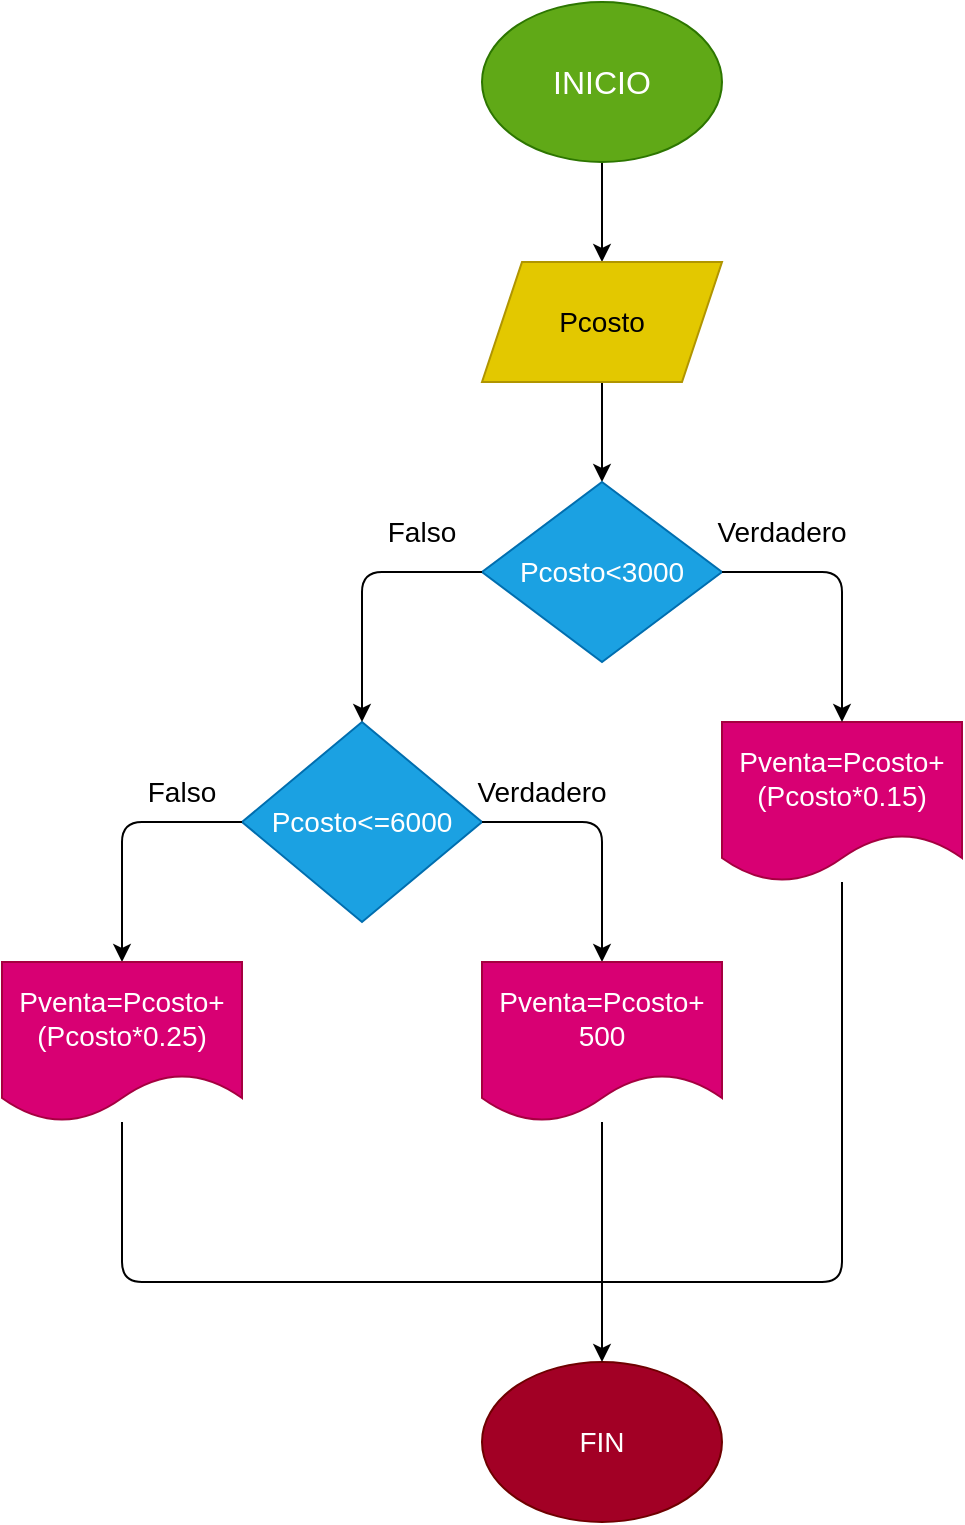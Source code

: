 <mxfile>
    <diagram id="syk0ySv_4KS5DZL9SF4i" name="Página-1">
        <mxGraphModel dx="1391" dy="409" grid="1" gridSize="10" guides="1" tooltips="1" connect="1" arrows="1" fold="1" page="1" pageScale="1" pageWidth="827" pageHeight="1169" math="0" shadow="0">
            <root>
                <mxCell id="0"/>
                <mxCell id="1" parent="0"/>
                <mxCell id="5" value="" style="edgeStyle=none;html=1;fontSize=14;" edge="1" parent="1" source="2" target="4">
                    <mxGeometry relative="1" as="geometry"/>
                </mxCell>
                <mxCell id="2" value="&lt;font size=&quot;3&quot;&gt;INICIO&lt;/font&gt;" style="ellipse;whiteSpace=wrap;html=1;fillColor=#60a917;fontColor=#ffffff;strokeColor=#2D7600;" vertex="1" parent="1">
                    <mxGeometry x="220" y="40" width="120" height="80" as="geometry"/>
                </mxCell>
                <mxCell id="7" value="" style="edgeStyle=none;html=1;fontSize=14;" edge="1" parent="1" source="4" target="6">
                    <mxGeometry relative="1" as="geometry"/>
                </mxCell>
                <mxCell id="4" value="Pcosto" style="shape=parallelogram;perimeter=parallelogramPerimeter;whiteSpace=wrap;html=1;fixedSize=1;fontSize=14;fillColor=#e3c800;fontColor=#000000;strokeColor=#B09500;" vertex="1" parent="1">
                    <mxGeometry x="220" y="170" width="120" height="60" as="geometry"/>
                </mxCell>
                <mxCell id="6" value="Pcosto&amp;lt;3000" style="rhombus;whiteSpace=wrap;html=1;fontSize=14;fillColor=#1ba1e2;fontColor=#ffffff;strokeColor=#006EAF;" vertex="1" parent="1">
                    <mxGeometry x="220" y="280" width="120" height="90" as="geometry"/>
                </mxCell>
                <mxCell id="9" value="Pventa=Pcosto+(Pcosto*0.15)" style="shape=document;whiteSpace=wrap;html=1;boundedLbl=1;fontSize=14;fillColor=#d80073;fontColor=#ffffff;strokeColor=#A50040;" vertex="1" parent="1">
                    <mxGeometry x="340" y="400" width="120" height="80" as="geometry"/>
                </mxCell>
                <mxCell id="10" value="" style="endArrow=classic;html=1;fontSize=14;exitX=1;exitY=0.5;exitDx=0;exitDy=0;entryX=0.5;entryY=0;entryDx=0;entryDy=0;" edge="1" parent="1" source="6" target="9">
                    <mxGeometry width="50" height="50" relative="1" as="geometry">
                        <mxPoint x="260" y="380" as="sourcePoint"/>
                        <mxPoint x="310" y="330" as="targetPoint"/>
                        <Array as="points">
                            <mxPoint x="400" y="325"/>
                        </Array>
                    </mxGeometry>
                </mxCell>
                <mxCell id="24" value="Pcosto&amp;lt;=6000" style="rhombus;whiteSpace=wrap;html=1;fontSize=14;fillColor=#1ba1e2;fontColor=#ffffff;strokeColor=#006EAF;" vertex="1" parent="1">
                    <mxGeometry x="100" y="400" width="120" height="100" as="geometry"/>
                </mxCell>
                <mxCell id="25" value="" style="endArrow=classic;html=1;fontSize=14;exitX=0;exitY=0.5;exitDx=0;exitDy=0;entryX=0.5;entryY=0;entryDx=0;entryDy=0;" edge="1" parent="1" source="6" target="24">
                    <mxGeometry width="50" height="50" relative="1" as="geometry">
                        <mxPoint x="150" y="430" as="sourcePoint"/>
                        <mxPoint x="200" y="380" as="targetPoint"/>
                        <Array as="points">
                            <mxPoint x="160" y="325"/>
                        </Array>
                    </mxGeometry>
                </mxCell>
                <mxCell id="26" value="" style="endArrow=classic;html=1;fontSize=14;exitX=1;exitY=0.5;exitDx=0;exitDy=0;entryX=0.5;entryY=0;entryDx=0;entryDy=0;" edge="1" parent="1" source="24" target="27">
                    <mxGeometry width="50" height="50" relative="1" as="geometry">
                        <mxPoint x="150" y="540" as="sourcePoint"/>
                        <mxPoint x="260" y="510" as="targetPoint"/>
                        <Array as="points">
                            <mxPoint x="280" y="450"/>
                        </Array>
                    </mxGeometry>
                </mxCell>
                <mxCell id="27" value="&lt;span&gt;Pventa=Pcosto+&lt;br&gt;500&lt;br&gt;&lt;/span&gt;" style="shape=document;whiteSpace=wrap;html=1;boundedLbl=1;fontSize=14;fillColor=#d80073;fontColor=#ffffff;strokeColor=#A50040;" vertex="1" parent="1">
                    <mxGeometry x="220" y="520" width="120" height="80" as="geometry"/>
                </mxCell>
                <mxCell id="28" value="" style="endArrow=classic;html=1;fontSize=14;exitX=0;exitY=0.5;exitDx=0;exitDy=0;entryX=0.5;entryY=0;entryDx=0;entryDy=0;" edge="1" parent="1" source="24" target="29">
                    <mxGeometry width="50" height="50" relative="1" as="geometry">
                        <mxPoint x="100" y="480" as="sourcePoint"/>
                        <mxPoint x="40" y="520" as="targetPoint"/>
                        <Array as="points">
                            <mxPoint x="40" y="450"/>
                        </Array>
                    </mxGeometry>
                </mxCell>
                <mxCell id="29" value="&lt;span&gt;Pventa=Pcosto+(Pcosto*0.25)&lt;/span&gt;" style="shape=document;whiteSpace=wrap;html=1;boundedLbl=1;fontSize=14;fillColor=#d80073;fontColor=#ffffff;strokeColor=#A50040;" vertex="1" parent="1">
                    <mxGeometry x="-20" y="520" width="120" height="80" as="geometry"/>
                </mxCell>
                <mxCell id="30" value="Falso" style="text;html=1;strokeColor=none;fillColor=none;align=center;verticalAlign=middle;whiteSpace=wrap;rounded=0;fontSize=14;" vertex="1" parent="1">
                    <mxGeometry x="40" y="420" width="60" height="30" as="geometry"/>
                </mxCell>
                <mxCell id="31" value="Verdadero" style="text;html=1;strokeColor=none;fillColor=none;align=center;verticalAlign=middle;whiteSpace=wrap;rounded=0;fontSize=14;" vertex="1" parent="1">
                    <mxGeometry x="220" y="420" width="60" height="30" as="geometry"/>
                </mxCell>
                <mxCell id="32" value="Falso" style="text;html=1;strokeColor=none;fillColor=none;align=center;verticalAlign=middle;whiteSpace=wrap;rounded=0;fontSize=14;" vertex="1" parent="1">
                    <mxGeometry x="160" y="290" width="60" height="30" as="geometry"/>
                </mxCell>
                <mxCell id="33" value="Verdadero" style="text;html=1;strokeColor=none;fillColor=none;align=center;verticalAlign=middle;whiteSpace=wrap;rounded=0;fontSize=14;" vertex="1" parent="1">
                    <mxGeometry x="340" y="290" width="60" height="30" as="geometry"/>
                </mxCell>
                <mxCell id="34" value="FIN" style="ellipse;whiteSpace=wrap;html=1;fontSize=14;fillColor=#a20025;fontColor=#ffffff;strokeColor=#6F0000;" vertex="1" parent="1">
                    <mxGeometry x="220" y="720" width="120" height="80" as="geometry"/>
                </mxCell>
                <mxCell id="35" value="" style="endArrow=classic;html=1;fontSize=14;entryX=0.5;entryY=0;entryDx=0;entryDy=0;" edge="1" parent="1" target="34">
                    <mxGeometry width="50" height="50" relative="1" as="geometry">
                        <mxPoint x="280" y="680" as="sourcePoint"/>
                        <mxPoint x="230" y="700" as="targetPoint"/>
                    </mxGeometry>
                </mxCell>
                <mxCell id="36" value="" style="endArrow=none;html=1;fontSize=14;" edge="1" parent="1" source="27">
                    <mxGeometry width="50" height="50" relative="1" as="geometry">
                        <mxPoint x="180" y="750" as="sourcePoint"/>
                        <mxPoint x="280" y="680" as="targetPoint"/>
                    </mxGeometry>
                </mxCell>
                <mxCell id="37" value="" style="endArrow=none;html=1;fontSize=14;" edge="1" parent="1" source="29">
                    <mxGeometry width="50" height="50" relative="1" as="geometry">
                        <mxPoint x="180" y="750" as="sourcePoint"/>
                        <mxPoint x="280" y="680" as="targetPoint"/>
                        <Array as="points">
                            <mxPoint x="40" y="680"/>
                        </Array>
                    </mxGeometry>
                </mxCell>
                <mxCell id="38" value="" style="endArrow=none;html=1;fontSize=14;" edge="1" parent="1" target="9">
                    <mxGeometry width="50" height="50" relative="1" as="geometry">
                        <mxPoint x="280" y="680" as="sourcePoint"/>
                        <mxPoint x="430" y="590" as="targetPoint"/>
                        <Array as="points">
                            <mxPoint x="400" y="680"/>
                        </Array>
                    </mxGeometry>
                </mxCell>
            </root>
        </mxGraphModel>
    </diagram>
</mxfile>